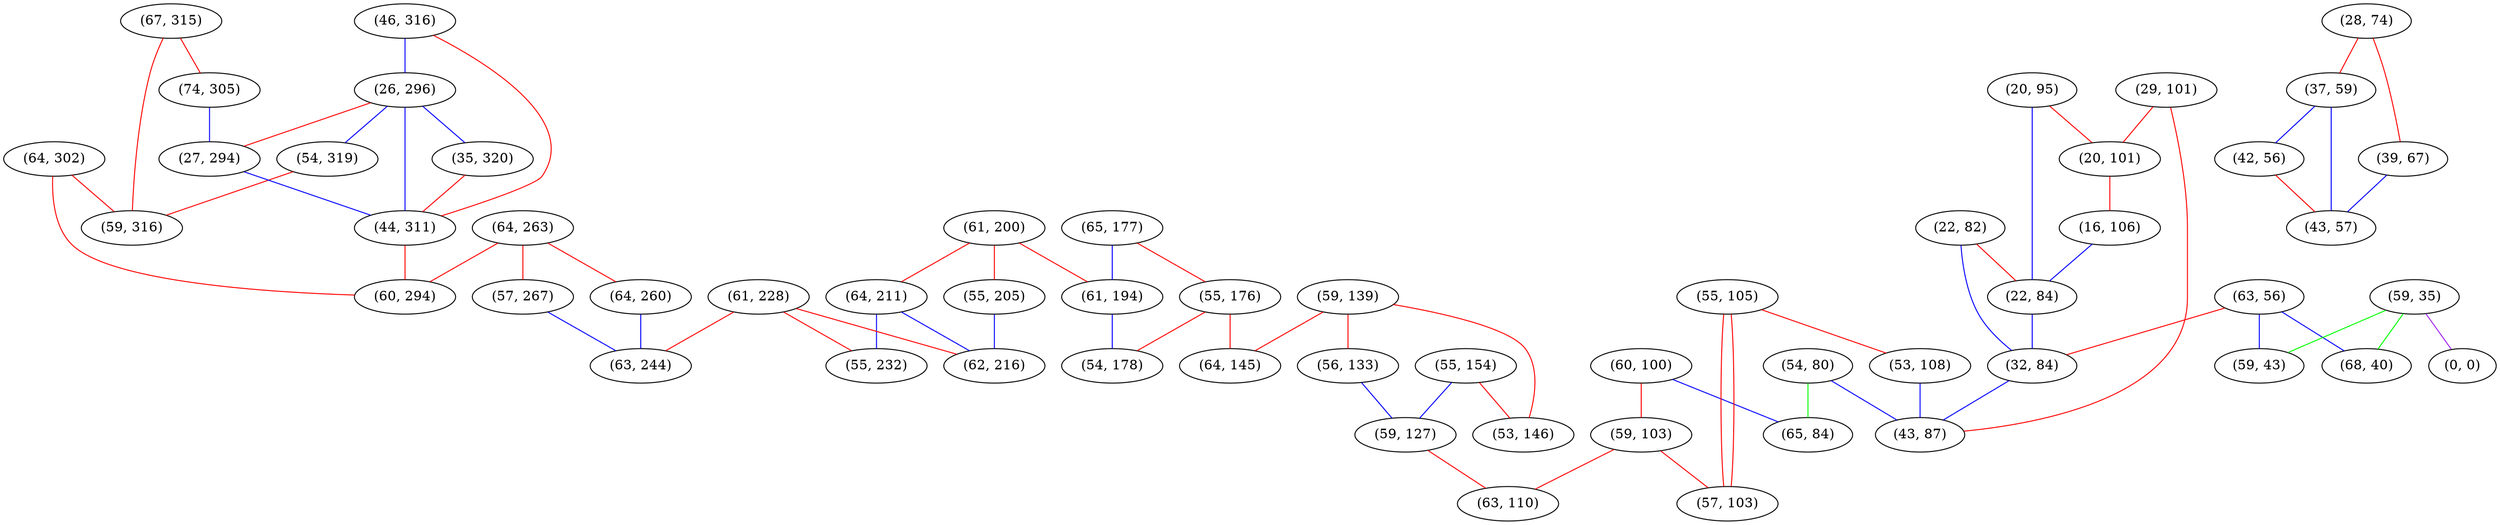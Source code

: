 graph "" {
"(46, 316)";
"(60, 100)";
"(61, 200)";
"(28, 74)";
"(20, 95)";
"(54, 80)";
"(26, 296)";
"(63, 56)";
"(64, 211)";
"(61, 228)";
"(55, 105)";
"(54, 319)";
"(29, 101)";
"(65, 84)";
"(59, 103)";
"(64, 302)";
"(65, 177)";
"(53, 108)";
"(22, 82)";
"(61, 194)";
"(59, 139)";
"(55, 154)";
"(37, 59)";
"(20, 101)";
"(59, 35)";
"(0, 0)";
"(55, 176)";
"(16, 106)";
"(39, 67)";
"(55, 232)";
"(56, 133)";
"(64, 263)";
"(57, 103)";
"(42, 56)";
"(59, 43)";
"(59, 127)";
"(55, 205)";
"(67, 315)";
"(62, 216)";
"(22, 84)";
"(57, 267)";
"(74, 305)";
"(32, 84)";
"(35, 320)";
"(53, 146)";
"(63, 110)";
"(68, 40)";
"(27, 294)";
"(64, 145)";
"(43, 87)";
"(54, 178)";
"(64, 260)";
"(63, 244)";
"(44, 311)";
"(43, 57)";
"(59, 316)";
"(60, 294)";
"(46, 316)" -- "(26, 296)"  [color=blue, key=0, weight=3];
"(46, 316)" -- "(44, 311)"  [color=red, key=0, weight=1];
"(60, 100)" -- "(59, 103)"  [color=red, key=0, weight=1];
"(60, 100)" -- "(65, 84)"  [color=blue, key=0, weight=3];
"(61, 200)" -- "(64, 211)"  [color=red, key=0, weight=1];
"(61, 200)" -- "(55, 205)"  [color=red, key=0, weight=1];
"(61, 200)" -- "(61, 194)"  [color=red, key=0, weight=1];
"(28, 74)" -- "(39, 67)"  [color=red, key=0, weight=1];
"(28, 74)" -- "(37, 59)"  [color=red, key=0, weight=1];
"(20, 95)" -- "(20, 101)"  [color=red, key=0, weight=1];
"(20, 95)" -- "(22, 84)"  [color=blue, key=0, weight=3];
"(54, 80)" -- "(43, 87)"  [color=blue, key=0, weight=3];
"(54, 80)" -- "(65, 84)"  [color=green, key=0, weight=2];
"(26, 296)" -- "(35, 320)"  [color=blue, key=0, weight=3];
"(26, 296)" -- "(44, 311)"  [color=blue, key=0, weight=3];
"(26, 296)" -- "(54, 319)"  [color=blue, key=0, weight=3];
"(26, 296)" -- "(27, 294)"  [color=red, key=0, weight=1];
"(63, 56)" -- "(68, 40)"  [color=blue, key=0, weight=3];
"(63, 56)" -- "(59, 43)"  [color=blue, key=0, weight=3];
"(63, 56)" -- "(32, 84)"  [color=red, key=0, weight=1];
"(64, 211)" -- "(55, 232)"  [color=blue, key=0, weight=3];
"(64, 211)" -- "(62, 216)"  [color=blue, key=0, weight=3];
"(61, 228)" -- "(63, 244)"  [color=red, key=0, weight=1];
"(61, 228)" -- "(55, 232)"  [color=red, key=0, weight=1];
"(61, 228)" -- "(62, 216)"  [color=red, key=0, weight=1];
"(55, 105)" -- "(53, 108)"  [color=red, key=0, weight=1];
"(55, 105)" -- "(57, 103)"  [color=red, key=0, weight=1];
"(55, 105)" -- "(57, 103)"  [color=red, key=1, weight=1];
"(54, 319)" -- "(59, 316)"  [color=red, key=0, weight=1];
"(29, 101)" -- "(20, 101)"  [color=red, key=0, weight=1];
"(29, 101)" -- "(43, 87)"  [color=red, key=0, weight=1];
"(59, 103)" -- "(63, 110)"  [color=red, key=0, weight=1];
"(59, 103)" -- "(57, 103)"  [color=red, key=0, weight=1];
"(64, 302)" -- "(59, 316)"  [color=red, key=0, weight=1];
"(64, 302)" -- "(60, 294)"  [color=red, key=0, weight=1];
"(65, 177)" -- "(61, 194)"  [color=blue, key=0, weight=3];
"(65, 177)" -- "(55, 176)"  [color=red, key=0, weight=1];
"(53, 108)" -- "(43, 87)"  [color=blue, key=0, weight=3];
"(22, 82)" -- "(22, 84)"  [color=red, key=0, weight=1];
"(22, 82)" -- "(32, 84)"  [color=blue, key=0, weight=3];
"(61, 194)" -- "(54, 178)"  [color=blue, key=0, weight=3];
"(59, 139)" -- "(64, 145)"  [color=red, key=0, weight=1];
"(59, 139)" -- "(56, 133)"  [color=red, key=0, weight=1];
"(59, 139)" -- "(53, 146)"  [color=red, key=0, weight=1];
"(55, 154)" -- "(59, 127)"  [color=blue, key=0, weight=3];
"(55, 154)" -- "(53, 146)"  [color=red, key=0, weight=1];
"(37, 59)" -- "(43, 57)"  [color=blue, key=0, weight=3];
"(37, 59)" -- "(42, 56)"  [color=blue, key=0, weight=3];
"(20, 101)" -- "(16, 106)"  [color=red, key=0, weight=1];
"(59, 35)" -- "(0, 0)"  [color=purple, key=0, weight=4];
"(59, 35)" -- "(59, 43)"  [color=green, key=0, weight=2];
"(59, 35)" -- "(68, 40)"  [color=green, key=0, weight=2];
"(55, 176)" -- "(64, 145)"  [color=red, key=0, weight=1];
"(55, 176)" -- "(54, 178)"  [color=red, key=0, weight=1];
"(16, 106)" -- "(22, 84)"  [color=blue, key=0, weight=3];
"(39, 67)" -- "(43, 57)"  [color=blue, key=0, weight=3];
"(56, 133)" -- "(59, 127)"  [color=blue, key=0, weight=3];
"(64, 263)" -- "(57, 267)"  [color=red, key=0, weight=1];
"(64, 263)" -- "(60, 294)"  [color=red, key=0, weight=1];
"(64, 263)" -- "(64, 260)"  [color=red, key=0, weight=1];
"(42, 56)" -- "(43, 57)"  [color=red, key=0, weight=1];
"(59, 127)" -- "(63, 110)"  [color=red, key=0, weight=1];
"(55, 205)" -- "(62, 216)"  [color=blue, key=0, weight=3];
"(67, 315)" -- "(59, 316)"  [color=red, key=0, weight=1];
"(67, 315)" -- "(74, 305)"  [color=red, key=0, weight=1];
"(22, 84)" -- "(32, 84)"  [color=blue, key=0, weight=3];
"(57, 267)" -- "(63, 244)"  [color=blue, key=0, weight=3];
"(74, 305)" -- "(27, 294)"  [color=blue, key=0, weight=3];
"(32, 84)" -- "(43, 87)"  [color=blue, key=0, weight=3];
"(35, 320)" -- "(44, 311)"  [color=red, key=0, weight=1];
"(27, 294)" -- "(44, 311)"  [color=blue, key=0, weight=3];
"(64, 260)" -- "(63, 244)"  [color=blue, key=0, weight=3];
"(44, 311)" -- "(60, 294)"  [color=red, key=0, weight=1];
}
